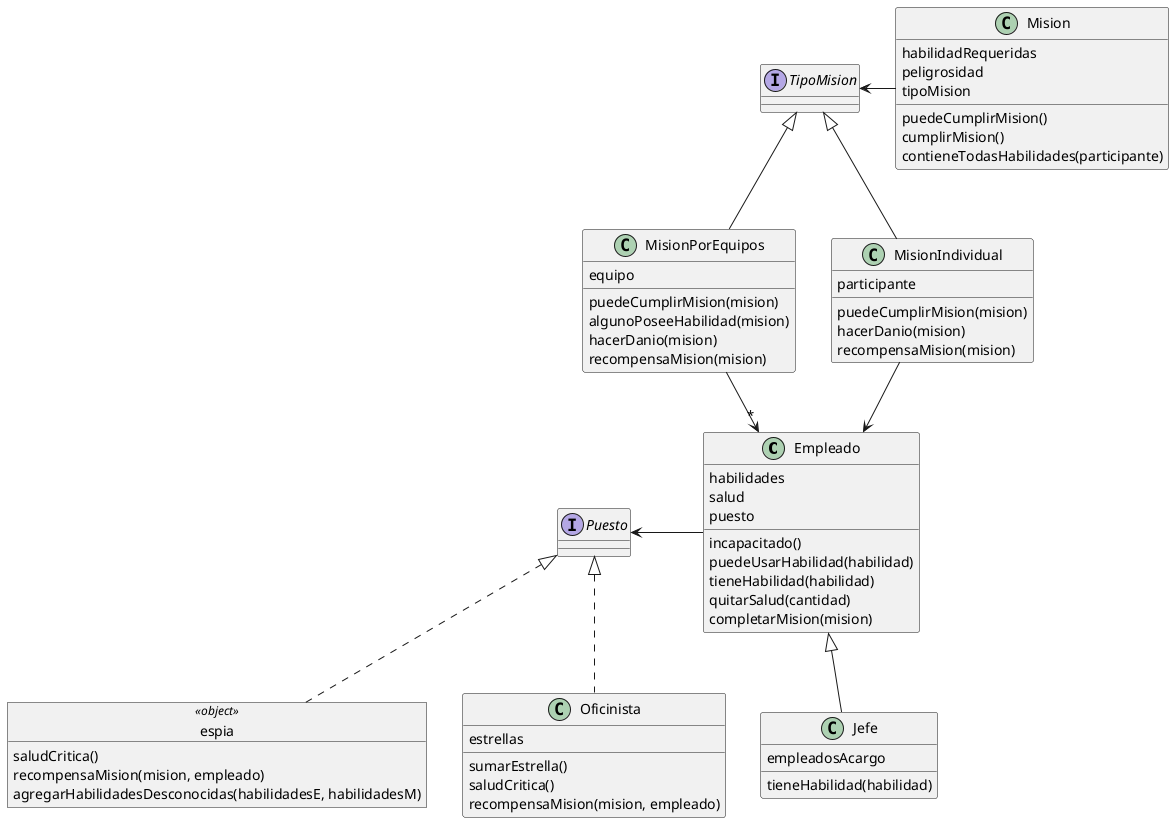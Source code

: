 @startuml DangerZone

class Empleado {
    habilidades
    salud
    puesto
    incapacitado()
    puedeUsarHabilidad(habilidad)
    tieneHabilidad(habilidad)
    quitarSalud(cantidad)
    completarMision(mision)
}

class Jefe {
    empleadosAcargo
    tieneHabilidad(habilidad)
}

object espia <<object>> {
    saludCritica()
    recompensaMision(mision, empleado)
    agregarHabilidadesDesconocidas(habilidadesE, habilidadesM)
}

class Oficinista {
    estrellas
    sumarEstrella()
    saludCritica()
    recompensaMision(mision, empleado)
}

class Mision {
    habilidadRequeridas
    peligrosidad
    tipoMision
    puedeCumplirMision() 
    cumplirMision() 
    contieneTodasHabilidades(participante) 
}

class MisionPorEquipos {
    equipo 
    puedeCumplirMision(mision) 
    algunoPoseeHabilidad(mision)
    hacerDanio(mision)
    recompensaMision(mision) 
}

class MisionIndividual {
    participante 
    puedeCumplirMision(mision)
    hacerDanio(mision)
    recompensaMision(mision) 
}

Empleado <|-- Jefe
interface Puesto
Puesto <- Empleado
Puesto <|.. espia
Puesto <|.. Oficinista

interface TipoMision
TipoMision <- Mision
TipoMision <|-- MisionPorEquipos
TipoMision <|-- MisionIndividual

MisionPorEquipos -->"*" Empleado
MisionIndividual --> Empleado

@enduml